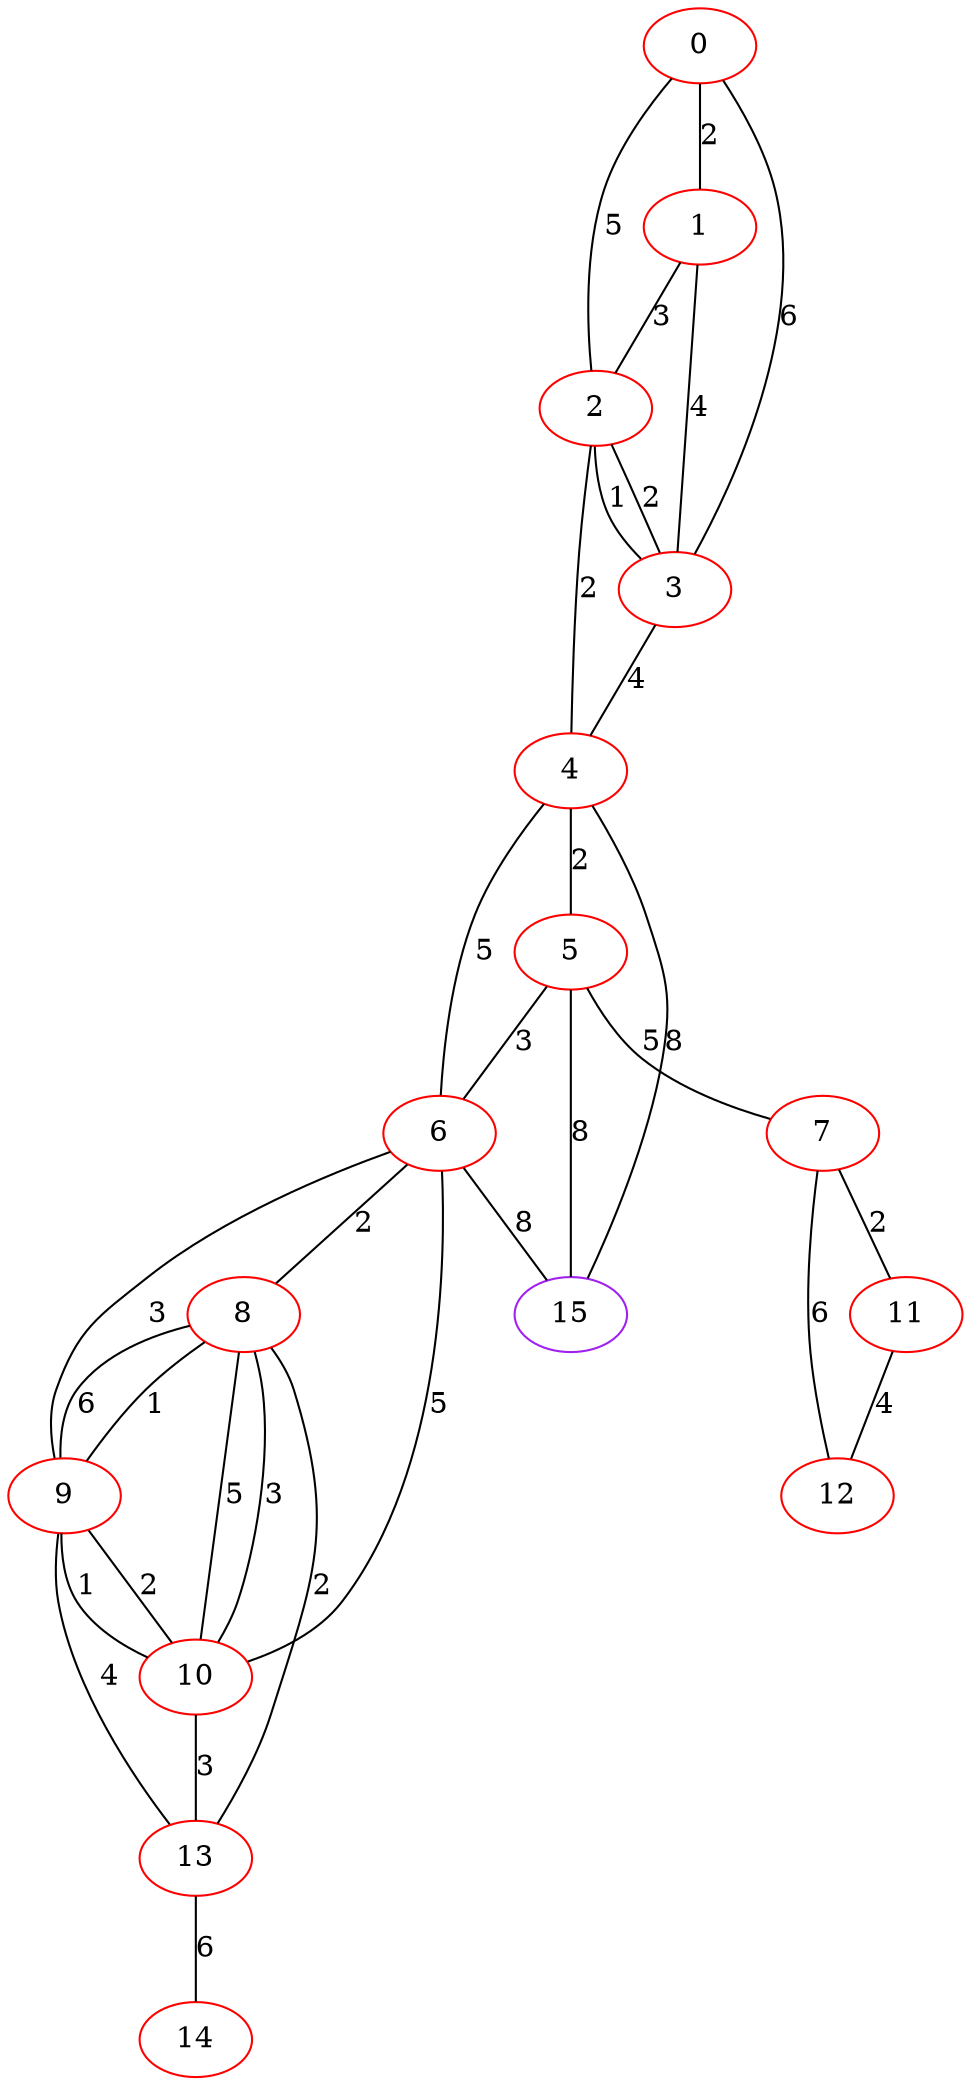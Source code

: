 graph "" {
0 [color=red, weight=1];
1 [color=red, weight=1];
2 [color=red, weight=1];
3 [color=red, weight=1];
4 [color=red, weight=1];
5 [color=red, weight=1];
6 [color=red, weight=1];
7 [color=red, weight=1];
8 [color=red, weight=1];
9 [color=red, weight=1];
10 [color=red, weight=1];
11 [color=red, weight=1];
12 [color=red, weight=1];
13 [color=red, weight=1];
14 [color=red, weight=1];
15 [color=purple, weight=4];
0 -- 1  [key=0, label=2];
0 -- 2  [key=0, label=5];
0 -- 3  [key=0, label=6];
1 -- 2  [key=0, label=3];
1 -- 3  [key=0, label=4];
2 -- 3  [key=0, label=1];
2 -- 3  [key=1, label=2];
2 -- 4  [key=0, label=2];
3 -- 4  [key=0, label=4];
4 -- 5  [key=0, label=2];
4 -- 6  [key=0, label=5];
4 -- 15  [key=0, label=8];
5 -- 15  [key=0, label=8];
5 -- 6  [key=0, label=3];
5 -- 7  [key=0, label=5];
6 -- 8  [key=0, label=2];
6 -- 9  [key=0, label=3];
6 -- 10  [key=0, label=5];
6 -- 15  [key=0, label=8];
7 -- 11  [key=0, label=2];
7 -- 12  [key=0, label=6];
8 -- 9  [key=0, label=6];
8 -- 9  [key=1, label=1];
8 -- 10  [key=0, label=5];
8 -- 10  [key=1, label=3];
8 -- 13  [key=0, label=2];
9 -- 10  [key=0, label=1];
9 -- 10  [key=1, label=2];
9 -- 13  [key=0, label=4];
10 -- 13  [key=0, label=3];
11 -- 12  [key=0, label=4];
13 -- 14  [key=0, label=6];
}
